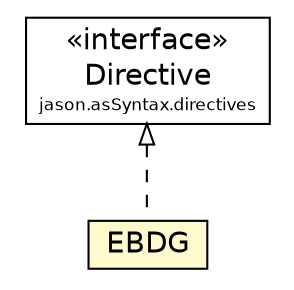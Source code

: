 #!/usr/local/bin/dot
#
# Class diagram 
# Generated by UMLGraph version 5.1 (http://www.umlgraph.org/)
#

digraph G {
	edge [fontname="Helvetica",fontsize=10,labelfontname="Helvetica",labelfontsize=10];
	node [fontname="Helvetica",fontsize=10,shape=plaintext];
	nodesep=0.25;
	ranksep=0.5;
	// jason.asSyntax.directives.Directive
	c25677 [label=<<table title="jason.asSyntax.directives.Directive" border="0" cellborder="1" cellspacing="0" cellpadding="2" port="p" href="../../directives/Directive.html">
		<tr><td><table border="0" cellspacing="0" cellpadding="1">
<tr><td align="center" balign="center"> &#171;interface&#187; </td></tr>
<tr><td align="center" balign="center"> Directive </td></tr>
<tr><td align="center" balign="center"><font point-size="8.0"> jason.asSyntax.directives </font></td></tr>
		</table></td></tr>
		</table>>, fontname="Helvetica", fontcolor="black", fontsize=14.0];
	// jason.asSyntax.patterns.goal.EBDG
	c25683 [label=<<table title="jason.asSyntax.patterns.goal.EBDG" border="0" cellborder="1" cellspacing="0" cellpadding="2" port="p" bgcolor="lemonChiffon" href="./EBDG.html">
		<tr><td><table border="0" cellspacing="0" cellpadding="1">
<tr><td align="center" balign="center"> EBDG </td></tr>
		</table></td></tr>
		</table>>, fontname="Helvetica", fontcolor="black", fontsize=14.0];
	//jason.asSyntax.patterns.goal.EBDG implements jason.asSyntax.directives.Directive
	c25677:p -> c25683:p [dir=back,arrowtail=empty,style=dashed];
}

